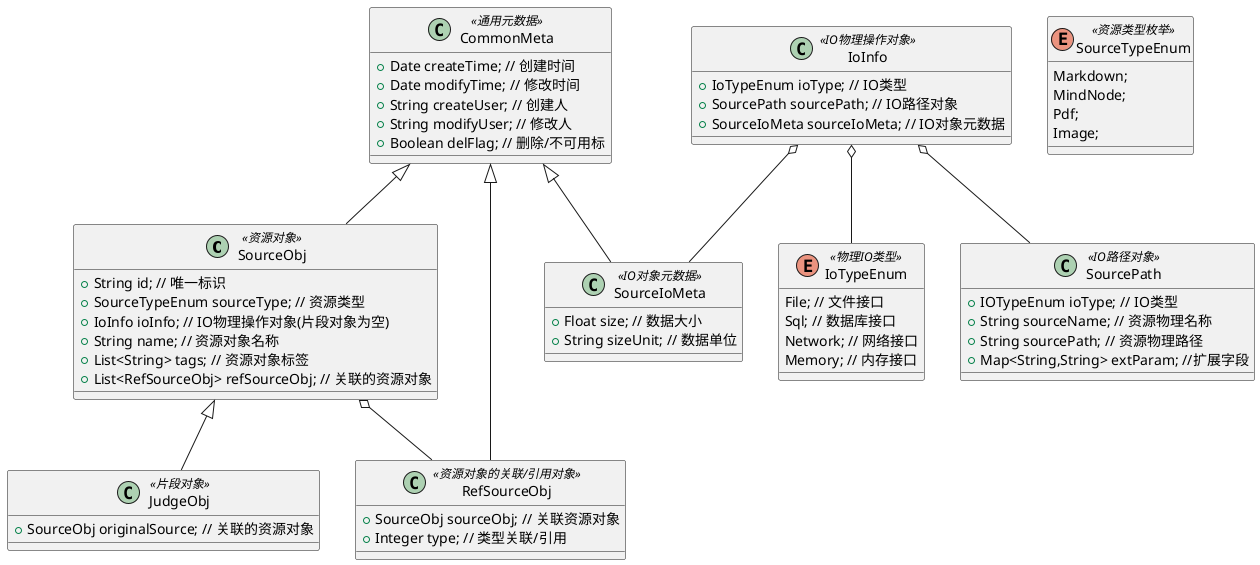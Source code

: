 @startuml



class SourceObj << 资源对象 >> extends CommonMeta
{
+String id; // 唯一标识
+SourceTypeEnum sourceType; // 资源类型
{field}+IoInfo ioInfo; // IO物理操作对象(片段对象为空)
+String name; // 资源对象名称
+List<String> tags; // 资源对象标签
+List<RefSourceObj> refSourceObj; // 关联的资源对象
}

class JudgeObj << 片段对象 >> extends SourceObj 
{
+SourceObj originalSource; // 关联的资源对象
}

class RefSourceObj <<资源对象的关联/引用对象>> extends CommonMeta
{
+SourceObj sourceObj; // 关联资源对象
+Integer type; // 类型关联/引用
}
SourceObj o-- RefSourceObj

class IoInfo <<IO物理操作对象>> {
+IoTypeEnum ioType; // IO类型
+SourcePath sourcePath; // IO路径对象
+SourceIoMeta sourceIoMeta; // IO对象元数据
}

IoInfo o-- IoTypeEnum
IoInfo o-- SourcePath
IoInfo o-- SourceIoMeta

class SourcePath <<IO路径对象>>
{
  +IOTypeEnum ioType; // IO类型
  +String sourceName; // 资源物理名称
  +String sourcePath; // 资源物理路径
  +Map<String,String> extParam; //扩展字段
}

class SourceIoMeta <<IO对象元数据>> extends CommonMeta
{
  +Float size; // 数据大小
  +String sizeUnit; // 数据单位
}

class CommonMeta <<通用元数据>>
{
  +Date createTime; // 创建时间
  +Date modifyTime; // 修改时间
  +String createUser; // 创建人
  +String modifyUser; // 修改人
  +Boolean delFlag; // 删除/不可用标
}


enum SourceTypeEnum <<资源类型枚举>>{
  Markdown;
  MindNode;
  Pdf;
  Image;
}

enum IoTypeEnum <<物理IO类型>>{
  File; // 文件接口
  Sql; // 数据库接口
  Network; // 网络接口
  Memory; // 内存接口
}
